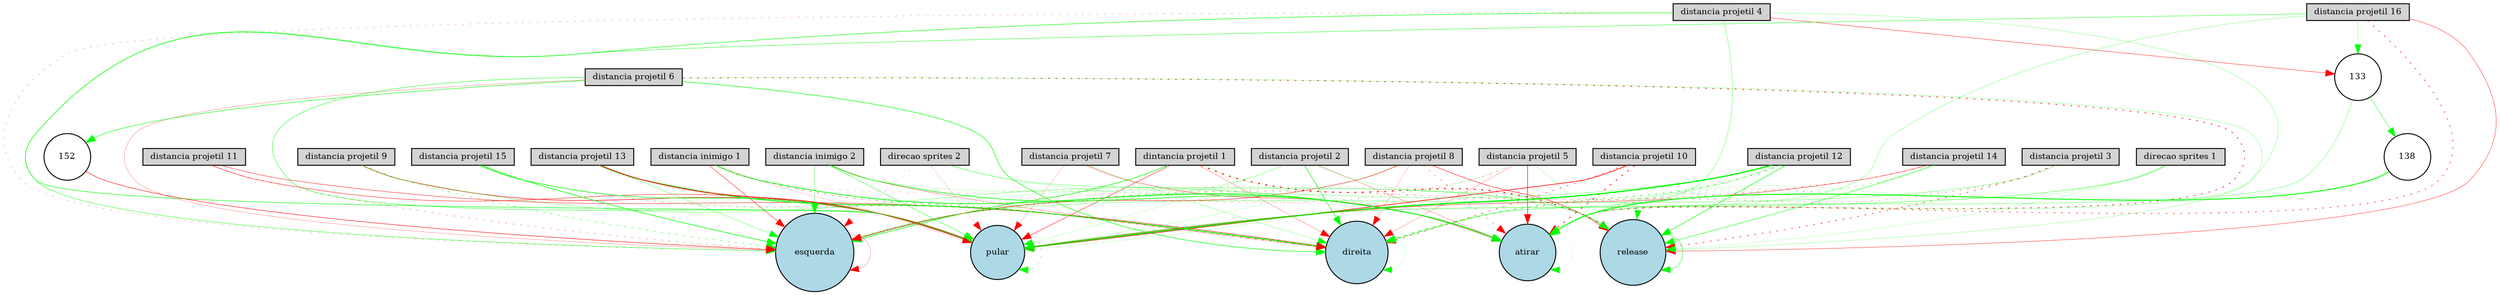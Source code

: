 digraph {
	node [fontsize=9 height=0.2 shape=circle width=0.2]
	"dintancia projetil 1" [fillcolor=lightgray shape=box style=filled]
	"distancia projetil 2" [fillcolor=lightgray shape=box style=filled]
	"distancia projetil 3" [fillcolor=lightgray shape=box style=filled]
	"distancia projetil 4" [fillcolor=lightgray shape=box style=filled]
	"distancia projetil 5" [fillcolor=lightgray shape=box style=filled]
	"distancia projetil 6" [fillcolor=lightgray shape=box style=filled]
	"distancia projetil 7" [fillcolor=lightgray shape=box style=filled]
	"distancia projetil 8" [fillcolor=lightgray shape=box style=filled]
	"distancia projetil 9" [fillcolor=lightgray shape=box style=filled]
	"distancia projetil 10" [fillcolor=lightgray shape=box style=filled]
	"distancia projetil 11" [fillcolor=lightgray shape=box style=filled]
	"distancia projetil 12" [fillcolor=lightgray shape=box style=filled]
	"distancia projetil 13" [fillcolor=lightgray shape=box style=filled]
	"distancia projetil 14" [fillcolor=lightgray shape=box style=filled]
	"distancia projetil 15" [fillcolor=lightgray shape=box style=filled]
	"distancia projetil 16" [fillcolor=lightgray shape=box style=filled]
	"distancia inimigo 1" [fillcolor=lightgray shape=box style=filled]
	"distancia inimigo 2" [fillcolor=lightgray shape=box style=filled]
	"direcao sprites 1" [fillcolor=lightgray shape=box style=filled]
	"direcao sprites 2" [fillcolor=lightgray shape=box style=filled]
	esquerda [fillcolor=lightblue style=filled]
	direita [fillcolor=lightblue style=filled]
	pular [fillcolor=lightblue style=filled]
	atirar [fillcolor=lightblue style=filled]
	release [fillcolor=lightblue style=filled]
	133 [fillcolor=white style=filled]
	138 [fillcolor=white style=filled]
	152 [fillcolor=white style=filled]
	"dintancia projetil 1" -> esquerda [color=green penwidth=0.608371801214 style=solid]
	"distancia projetil 16" -> atirar [color=red penwidth=0.516787846906 style=dotted]
	"distancia projetil 15" -> pular [color=green penwidth=0.535456444526 style=solid]
	"distancia inimigo 2" -> direita [color=red penwidth=0.237907060216 style=solid]
	"distancia projetil 13" -> atirar [color=red penwidth=0.175071256371 style=dotted]
	"distancia projetil 8" -> direita [color=red penwidth=0.163024514396 style=solid]
	"distancia projetil 12" -> release [color=green penwidth=0.548227792431 style=solid]
	138 -> atirar [color=green penwidth=0.969102625217 style=solid]
	"distancia projetil 2" -> esquerda [color=green penwidth=0.200915991667 style=solid]
	"distancia projetil 10" -> atirar [color=red penwidth=0.799094128898 style=dotted]
	"distancia projetil 5" -> direita [color=red penwidth=0.190996459529 style=solid]
	"distancia projetil 16" -> esquerda [color=green penwidth=0.390463831381 style=solid]
	"distancia inimigo 2" -> pular [color=green penwidth=0.378660650206 style=solid]
	direita -> direita [color=green penwidth=0.110096293613 style=solid]
	"distancia projetil 6" -> direita [color=green penwidth=0.572778192697 style=solid]
	"distancia projetil 3" -> direita [color=red penwidth=0.212415913158 style=dotted]
	"distancia projetil 14" -> esquerda [color=red penwidth=0.332130988084 style=dotted]
	"distancia projetil 12" -> atirar [color=green penwidth=0.223109432068 style=solid]
	"distancia projetil 11" -> pular [color=red penwidth=0.416503057906 style=solid]
	"distancia projetil 6" -> pular [color=green penwidth=0.410439155521 style=solid]
	"distancia projetil 2" -> atirar [color=red penwidth=0.218684603653 style=solid]
	"distancia projetil 4" -> direita [color=green penwidth=0.278444844036 style=solid]
	"dintancia projetil 1" -> release [color=red penwidth=1.07079657792 style=dotted]
	"distancia projetil 3" -> release [color=red penwidth=0.538257597553 style=dotted]
	"direcao sprites 2" -> pular [color=red penwidth=0.117451550523 style=solid]
	"direcao sprites 1" -> atirar [color=green penwidth=0.114302502417 style=solid]
	"distancia inimigo 1" -> esquerda [color=red penwidth=0.392624441986 style=solid]
	"distancia projetil 12" -> esquerda [color=green penwidth=0.247072680257 style=solid]
	"distancia inimigo 1" -> release [color=red penwidth=0.164873642096 style=dotted]
	"dintancia projetil 1" -> direita [color=red penwidth=0.220167817167 style=solid]
	"distancia projetil 16" -> release [color=red penwidth=0.351625517381 style=solid]
	"distancia projetil 15" -> direita [color=red penwidth=0.266038818458 style=dotted]
	"distancia projetil 13" -> pular [color=red penwidth=0.790467099075 style=solid]
	"distancia projetil 8" -> pular [color=green penwidth=0.12850209434 style=solid]
	pular -> pular [color=green penwidth=0.349920353704 style=dotted]
	"distancia projetil 7" -> atirar [color=red penwidth=0.336243651458 style=solid]
	"distancia projetil 10" -> esquerda [color=red penwidth=0.17296901277 style=dotted]
	"distancia projetil 5" -> esquerda [color=red penwidth=0.238887937441 style=dotted]
	"distancia projetil 2" -> pular [color=green penwidth=0.129346011336 style=solid]
	"distancia projetil 16" -> 133 [color=green penwidth=0.232080589994 style=solid]
	"dintancia projetil 1" -> pular [color=red penwidth=0.419712011484 style=solid]
	"distancia projetil 16" -> direita [color=green penwidth=0.218328602244 style=solid]
	"direcao sprites 2" -> release [color=green penwidth=0.290492255224 style=solid]
	"distancia projetil 2" -> release [color=green penwidth=0.178229382928 style=solid]
	"distancia inimigo 2" -> atirar [color=green penwidth=0.6510998472 style=solid]
	"distancia projetil 13" -> direita [color=green penwidth=0.981158494869 style=solid]
	133 -> atirar [color=green penwidth=0.271675460341 style=solid]
	"distancia projetil 6" -> 152 [color=green penwidth=0.493426944303 style=solid]
	133 -> 138 [color=green penwidth=0.394427658763 style=solid]
	"distancia projetil 3" -> esquerda [color=green penwidth=0.275737937488 style=solid]
	"distancia projetil 14" -> direita [color=green penwidth=0.167685589413 style=dotted]
	"distancia projetil 11" -> direita [color=red penwidth=0.398492441663 style=solid]
	"distancia projetil 6" -> atirar [color=red penwidth=0.64772043849 style=dotted]
	"distancia projetil 9" -> pular [color=red penwidth=0.547811521924 style=solid]
	"distancia projetil 4" -> pular [color=green penwidth=0.525959055088 style=solid]
	"distancia projetil 3" -> atirar [color=red penwidth=0.167292315198 style=dotted]
	152 -> esquerda [color=red penwidth=0.483535166892 style=solid]
	"direcao sprites 2" -> atirar [color=green penwidth=0.148809907651 style=solid]
	"direcao sprites 1" -> pular [color=green penwidth=0.377032070885 style=solid]
	"distancia projetil 14" -> pular [color=red penwidth=0.389055383821 style=solid]
	"distancia inimigo 1" -> atirar [color=green penwidth=0.786288997415 style=solid]
	"distancia projetil 12" -> direita [color=green penwidth=0.736728055869 style=dotted]
	"distancia projetil 10" -> release [color=green penwidth=0.134842168299 style=dotted]
	"distancia projetil 5" -> release [color=green penwidth=0.176745696777 style=solid]
	"distancia projetil 6" -> release [color=green penwidth=0.194564222295 style=solid]
	"distancia projetil 9" -> atirar [color=green penwidth=0.263790119814 style=solid]
	"direcao sprites 2" -> esquerda [color=red penwidth=0.126463083915 style=dotted]
	"distancia projetil 15" -> esquerda [color=green penwidth=0.664363966004 style=solid]
	"distancia projetil 8" -> atirar [color=red penwidth=0.317778561109 style=dotted]
	"distancia projetil 7" -> pular [color=red penwidth=0.145894913513 style=solid]
	"distancia projetil 10" -> direita [color=red penwidth=0.488684845851 style=dotted]
	"distancia projetil 5" -> atirar [color=red penwidth=0.552248677505 style=solid]
	"dintancia projetil 1" -> atirar [color=green penwidth=0.110565844764 style=solid]
	"distancia projetil 15" -> atirar [color=green penwidth=0.128746572681 style=solid]
	"distancia inimigo 2" -> esquerda [color=green penwidth=0.315759591831 style=solid]
	"distancia projetil 13" -> esquerda [color=green penwidth=0.268992245882 style=solid]
	"distancia projetil 8" -> esquerda [color=red penwidth=0.413085758 style=solid]
	"distancia projetil 4" -> 133 [color=red penwidth=0.3730938042 style=solid]
	"distancia projetil 10" -> pular [color=red penwidth=0.659836527685 style=solid]
	"distancia inimigo 1" -> direita [color=red penwidth=0.385998858077 style=dotted]
	atirar -> atirar [color=green penwidth=0.190493822365 style=dotted]
	"distancia projetil 11" -> esquerda [color=red penwidth=0.273771845914 style=dotted]
	"distancia projetil 6" -> esquerda [color=red penwidth=0.199400877074 style=solid]
	release -> release [color=green penwidth=0.405010942981 style=solid]
	"distancia projetil 4" -> atirar [color=green penwidth=0.202090001702 style=solid]
	"direcao sprites 1" -> direita [color=green penwidth=0.191109289095 style=dotted]
	esquerda -> esquerda [color=red penwidth=0.20723044063 style=solid]
	"distancia projetil 14" -> atirar [color=green penwidth=0.246768152653 style=dotted]
	"distancia inimigo 1" -> pular [color=red penwidth=0.122873776413 style=solid]
	"distancia projetil 12" -> pular [color=green penwidth=1.27558688115 style=solid]
	"distancia projetil 2" -> direita [color=green penwidth=0.556030418605 style=solid]
	"distancia projetil 9" -> esquerda [color=green penwidth=0.474154557448 style=dotted]
	"distancia projetil 4" -> esquerda [color=red penwidth=0.201615082143 style=dotted]
	"distancia inimigo 2" -> release [color=green penwidth=0.146071068248 style=solid]
	"direcao sprites 1" -> release [color=green penwidth=0.136506269299 style=solid]
	"distancia projetil 14" -> release [color=green penwidth=0.469011068122 style=solid]
	"distancia projetil 8" -> release [color=red penwidth=0.45487547883 style=solid]
	"distancia projetil 7" -> direita [color=green penwidth=0.208945754506 style=solid]
	"distancia projetil 5" -> pular [color=green penwidth=0.121865408538 style=solid]
}
